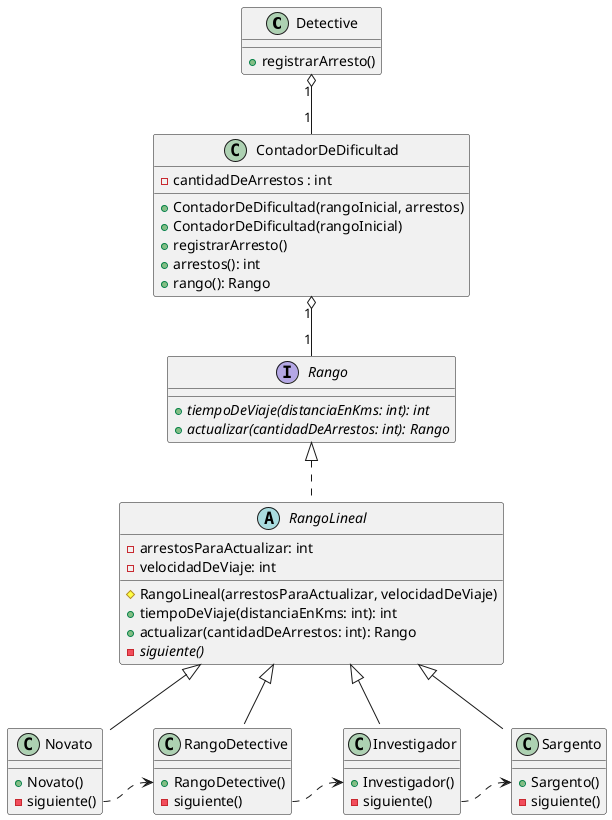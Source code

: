 @startuml

class Detective {
    + registrarArresto()
}

interface Rango {
    + {abstract} tiempoDeViaje(distanciaEnKms: int): int
    + {abstract} actualizar(cantidadDeArrestos: int): Rango
}

abstract class RangoLineal implements Rango {
    - arrestosParaActualizar: int
    - velocidadDeViaje: int
    # RangoLineal(arrestosParaActualizar, velocidadDeViaje)
    + tiempoDeViaje(distanciaEnKms: int): int
    + actualizar(cantidadDeArrestos: int): Rango
    - {abstract} siguiente()
}

class Novato extends RangoLineal {
    + Novato()
    - siguiente()
}
class RangoDetective extends RangoLineal {
    + RangoDetective()
    - siguiente()
}
class Investigador extends RangoLineal {
    + Investigador()
    - siguiente()
}
class Sargento extends RangoLineal {
    + Sargento()
    - siguiente()
}

class ContadorDeDificultad {
    - cantidadDeArrestos : int
    + ContadorDeDificultad(rangoInicial, arrestos)
    + ContadorDeDificultad(rangoInicial)
    + registrarArresto()
    + arrestos(): int
    + rango(): Rango
}

Detective "1" o-- "1" ContadorDeDificultad
ContadorDeDificultad "1" o-- "1" Rango
Novato::siguiente .> RangoDetective::RangoDetective
RangoDetective::siguiente .> Investigador::Investigador
Investigador::siguiente .> Sargento::Sargento

@enduml
